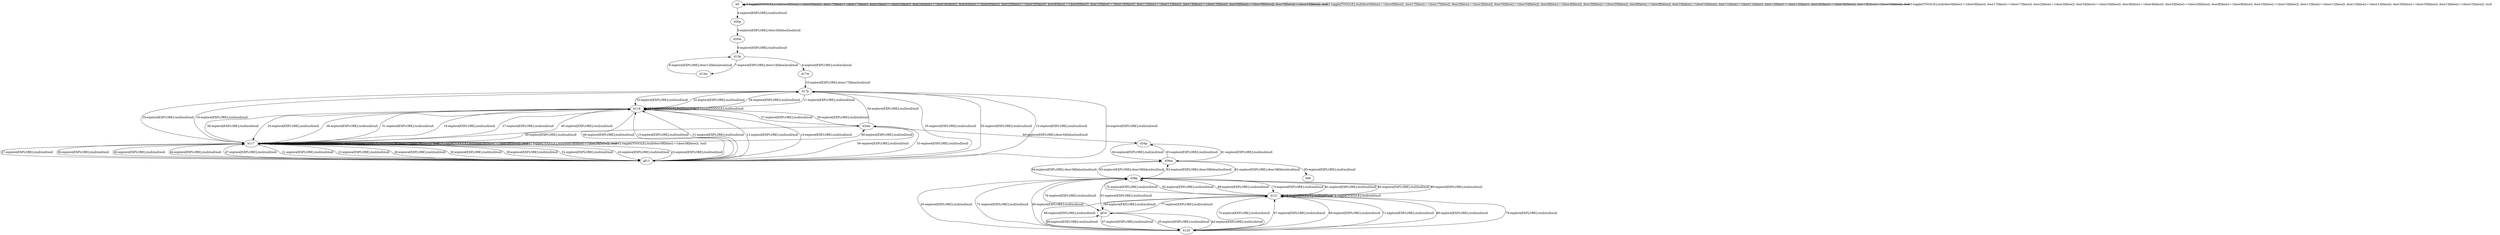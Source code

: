 # Total number of goals covered by this test: 4
# b121 --> b121
# gf16 --> b121
# b120 --> b121
# b121 --> b120

digraph g {
"b0" -> "b0" [label = "1-toggle[TOGGLE];/null/door0[false]:=!(door0[false]); door17[false]:=!(door17[false]); door2[false]:=!(door2[false]); door34[false]:=!(door34[false]); door4[false]:=!(door4[false]); door20[false]:=!(door20[false]); door8[false]:=!(door8[false]); door10[false]:=!(door10[false]); door11[false]:=!(door11[false]); door13[false]:=!(door13[false]); door30[false]:=!(door30[false]); door15[false]:=!(door15[false]); /null"];
"b0" -> "b0" [label = "2-toggle[TOGGLE];/null/door0[false]:=!(door0[false]); door17[false]:=!(door17[false]); door2[false]:=!(door2[false]); door34[false]:=!(door34[false]); door4[false]:=!(door4[false]); door20[false]:=!(door20[false]); door8[false]:=!(door8[false]); door10[false]:=!(door10[false]); door11[false]:=!(door11[false]); door13[false]:=!(door13[false]); door30[false]:=!(door30[false]); door15[false]:=!(door15[false]); /null"];
"b0" -> "b0" [label = "3-toggle[TOGGLE];/null/door0[false]:=!(door0[false]); door17[false]:=!(door17[false]); door2[false]:=!(door2[false]); door34[false]:=!(door34[false]); door4[false]:=!(door4[false]); door20[false]:=!(door20[false]); door8[false]:=!(door8[false]); door10[false]:=!(door10[false]); door11[false]:=!(door11[false]); door13[false]:=!(door13[false]); door30[false]:=!(door30[false]); door15[false]:=!(door15[false]); /null"];
"b0" -> "d20p" [label = "4-explore[EXPLORE];/null/null/null"];
"d20p" -> "d20m" [label = "5-explore[EXPLORE];/door20[false]/null/null"];
"d20m" -> "d13p" [label = "6-explore[EXPLORE];/null/null/null"];
"d13p" -> "d13m" [label = "7-explore[EXPLORE];/door13[false]/null/null"];
"d13m" -> "d13p" [label = "8-explore[EXPLORE];/door13[false]/null/null"];
"d13p" -> "d17m" [label = "9-explore[EXPLORE];/null/null/null"];
"d17m" -> "d17p" [label = "10-explore[EXPLORE];/door17[false]/null/null"];
"d17p" -> "b118" [label = "11-explore[EXPLORE];/null/null/null"];
"b118" -> "gf13" [label = "12-explore[EXPLORE];/null/null/null"];
"gf13" -> "b118" [label = "13-explore[EXPLORE];/null/null/null"];
"b118" -> "gf13" [label = "14-explore[EXPLORE];/null/null/null"];
"gf13" -> "d17p" [label = "15-explore[EXPLORE];/null/null/null"];
"d17p" -> "b117" [label = "16-explore[EXPLORE];/null/null/null"];
"b117" -> "b117" [label = "17-toggle[TOGGLE];/null/door38[false]:=!(door38[false]); /null"];
"b117" -> "b118" [label = "18-explore[EXPLORE];/null/null/null"];
"b118" -> "b118" [label = "19-toggle[TOGGLE];/null/null/null"];
"b118" -> "b117" [label = "20-explore[EXPLORE];/null/null/null"];
"b117" -> "gf13" [label = "21-explore[EXPLORE];/null/null/null"];
"gf13" -> "b117" [label = "22-explore[EXPLORE];/null/null/null"];
"b117" -> "gf13" [label = "23-explore[EXPLORE];/null/null/null"];
"gf13" -> "d17p" [label = "24-explore[EXPLORE];/null/null/null"];
"d17p" -> "b117" [label = "25-explore[EXPLORE];/null/null/null"];
"b117" -> "gf13" [label = "26-explore[EXPLORE];/null/null/null"];
"gf13" -> "b117" [label = "27-explore[EXPLORE];/null/null/null"];
"b117" -> "b117" [label = "28-toggle[TOGGLE];/null/door38[false]:=!(door38[false]); /null"];
"b117" -> "b117" [label = "29-toggle[TOGGLE];/null/door38[false]:=!(door38[false]); /null"];
"b117" -> "gf13" [label = "30-explore[EXPLORE];/null/null/null"];
"gf13" -> "b118" [label = "31-explore[EXPLORE];/null/null/null"];
"b118" -> "d17p" [label = "32-explore[EXPLORE];/null/null/null"];
"d17p" -> "b118" [label = "33-explore[EXPLORE];/null/null/null"];
"b118" -> "d17p" [label = "34-explore[EXPLORE];/null/null/null"];
"d17p" -> "gf13" [label = "35-explore[EXPLORE];/null/null/null"];
"gf13" -> "b117" [label = "36-explore[EXPLORE];/null/null/null"];
"b117" -> "b118" [label = "37-explore[EXPLORE];/null/null/null"];
"b118" -> "b117" [label = "38-explore[EXPLORE];/null/null/null"];
"b117" -> "gf13" [label = "39-explore[EXPLORE];/null/null/null"];
"gf13" -> "b117" [label = "40-explore[EXPLORE];/null/null/null"];
"b117" -> "b117" [label = "41-toggle[TOGGLE];/null/door38[false]:=!(door38[false]); /null"];
"b117" -> "b117" [label = "42-toggle[TOGGLE];/null/door38[false]:=!(door38[false]); /null"];
"b117" -> "gf13" [label = "43-explore[EXPLORE];/null/null/null"];
"gf13" -> "b117" [label = "44-explore[EXPLORE];/null/null/null"];
"b117" -> "b118" [label = "45-explore[EXPLORE];/null/null/null"];
"b118" -> "gf13" [label = "46-explore[EXPLORE];/null/null/null"];
"gf13" -> "b117" [label = "47-explore[EXPLORE];/null/null/null"];
"b117" -> "d34m" [label = "48-explore[EXPLORE];/null/null/null"];
"d34m" -> "b117" [label = "49-explore[EXPLORE];/null/null/null"];
"b117" -> "b118" [label = "50-explore[EXPLORE];/null/null/null"];
"b118" -> "b117" [label = "51-explore[EXPLORE];/null/null/null"];
"b117" -> "gf13" [label = "52-explore[EXPLORE];/null/null/null"];
"gf13" -> "d34m" [label = "53-explore[EXPLORE];/null/null/null"];
"d34m" -> "d17p" [label = "54-explore[EXPLORE];/null/null/null"];
"d17p" -> "gf13" [label = "55-explore[EXPLORE];/null/null/null"];
"gf13" -> "d34m" [label = "56-explore[EXPLORE];/null/null/null"];
"d34m" -> "b118" [label = "57-explore[EXPLORE];/null/null/null"];
"b118" -> "b118" [label = "58-toggle[TOGGLE];/null/null/null"];
"b118" -> "d34m" [label = "59-explore[EXPLORE];/null/null/null"];
"d34m" -> "d34p" [label = "60-explore[EXPLORE];/door34[false]/null/null"];
"d34p" -> "d38m" [label = "61-explore[EXPLORE];/null/null/null"];
"d38m" -> "d38p" [label = "62-explore[EXPLORE];/door38[false]/null/null"];
"d38p" -> "b120" [label = "63-explore[EXPLORE];/null/null/null"];
"b120" -> "gf16" [label = "64-explore[EXPLORE];/null/null/null"];
"gf16" -> "b120" [label = "65-explore[EXPLORE];/null/null/null"];
"b120" -> "gf16" [label = "66-explore[EXPLORE];/null/null/null"];
"gf16" -> "b120" [label = "67-explore[EXPLORE];/null/null/null"];
"b120" -> "b121" [label = "68-explore[EXPLORE];/null/null/null"];
"b121" -> "b120" [label = "69-explore[EXPLORE];/null/null/null"];
"b120" -> "b121" [label = "70-explore[EXPLORE];/null/null/null"];
"b121" -> "b120" [label = "71-explore[EXPLORE];/null/null/null"];
"b120" -> "d38p" [label = "72-explore[EXPLORE];/null/null/null"];
"d38p" -> "b121" [label = "73-explore[EXPLORE];/null/null/null"];
"b121" -> "b121" [label = "74-toggle[TOGGLE];/null/null/null"];
"b121" -> "d38p" [label = "75-explore[EXPLORE];/null/null/null"];
"d38p" -> "gf16" [label = "76-explore[EXPLORE];/null/null/null"];
"gf16" -> "b121" [label = "77-explore[EXPLORE];/null/null/null"];
"b121" -> "b121" [label = "78-toggle[TOGGLE];/null/null/null"];
"b121" -> "b120" [label = "79-explore[EXPLORE];/null/null/null"];
"b120" -> "d38p" [label = "80-explore[EXPLORE];/null/null/null"];
"d38p" -> "b121" [label = "81-explore[EXPLORE];/null/null/null"];
"b121" -> "d38p" [label = "82-explore[EXPLORE];/null/null/null"];
"d38p" -> "d38m" [label = "83-explore[EXPLORE];/door38[false]/null/null"];
"d38m" -> "d38p" [label = "84-explore[EXPLORE];/door38[false]/null/null"];
"d38p" -> "b121" [label = "85-explore[EXPLORE];/null/null/null"];
"b121" -> "b120" [label = "86-explore[EXPLORE];/null/null/null"];
"b120" -> "b121" [label = "87-explore[EXPLORE];/null/null/null"];
"b121" -> "d38p" [label = "88-explore[EXPLORE];/null/null/null"];
"d38p" -> "b121" [label = "89-explore[EXPLORE];/null/null/null"];
"b121" -> "gf16" [label = "90-explore[EXPLORE];/null/null/null"];
"gf16" -> "d38p" [label = "91-explore[EXPLORE];/null/null/null"];
"d38p" -> "d38m" [label = "92-explore[EXPLORE];/door38[false]/null/null"];
"d38m" -> "d34p" [label = "93-explore[EXPLORE];/null/null/null"];
"d34p" -> "d38m" [label = "94-explore[EXPLORE];/null/null/null"];
"d38m" -> "b66" [label = "95-explore[EXPLORE];/null/null/null"];
}